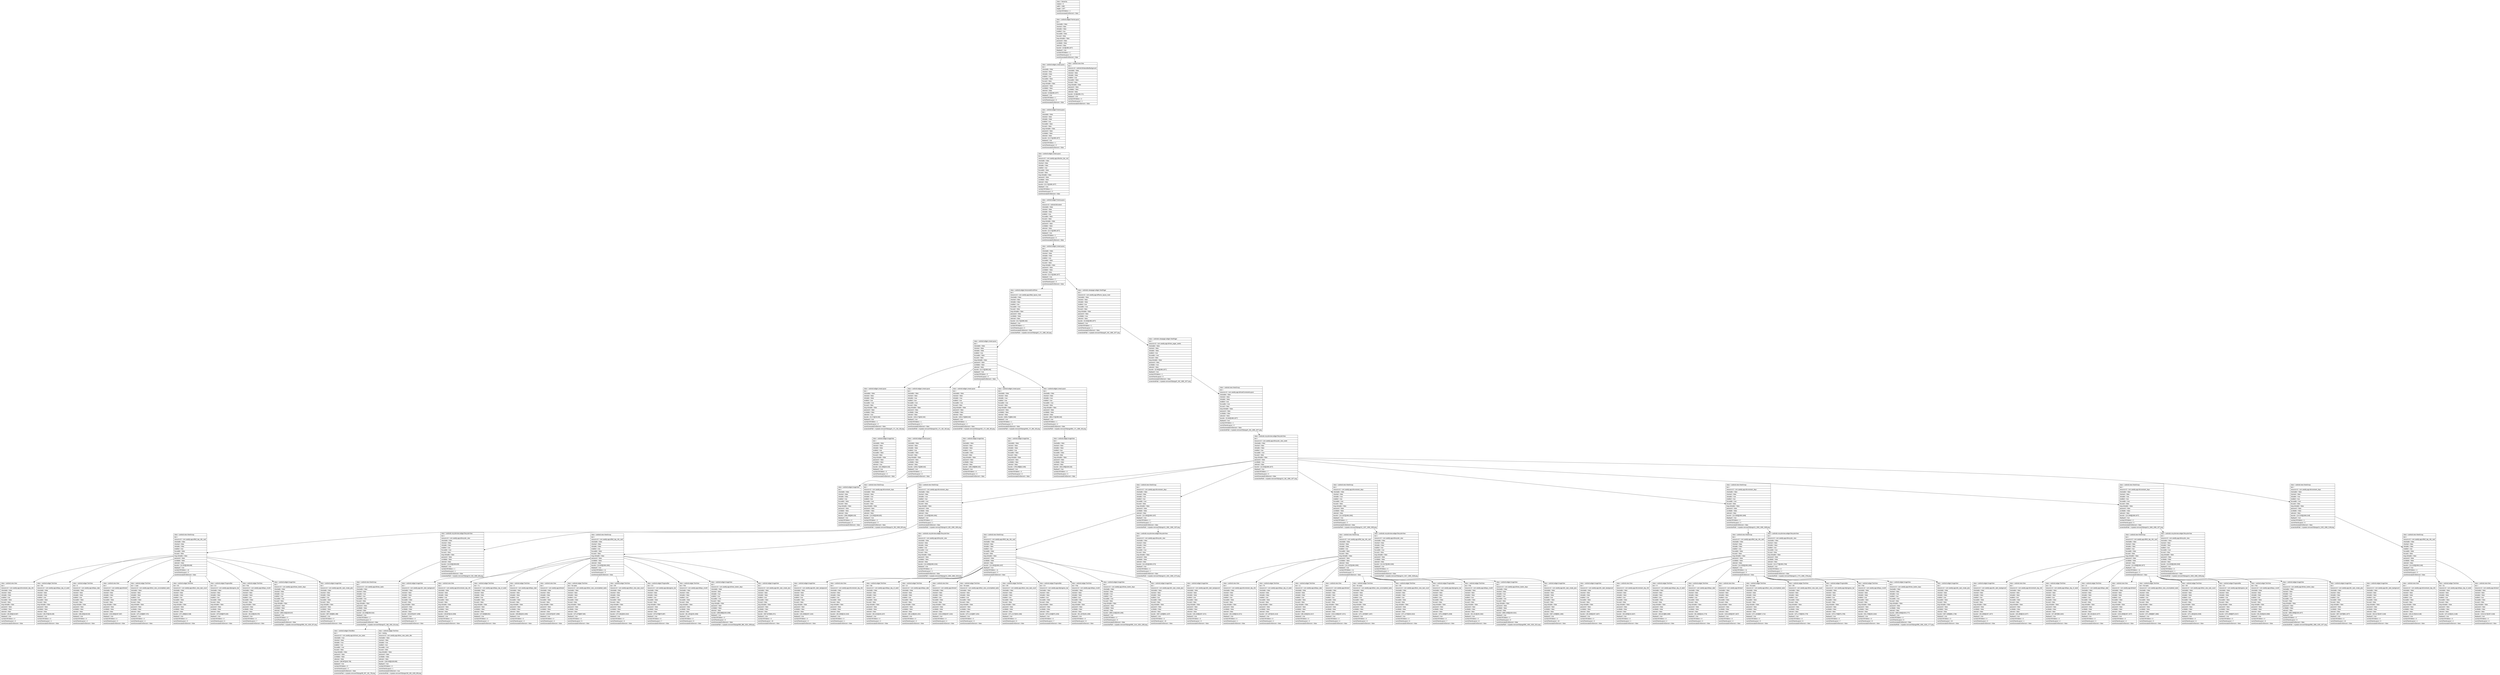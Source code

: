 digraph Layout {

	node [shape=record fontname=Arial];

	0	[label="{class = hierarchy\l|rotation = 0\l|width = 1080\l|height = 1977\l|numberOfChildren = 1\l|eventGeneratedOnElement = false \l}"]
	1	[label="{class = android.widget.FrameLayout\l|text = \l|checkable = false\l|checked = false\l|clickable = false\l|enabled = true\l|focusable = false\l|focused = false\l|long-clickable = false\l|password = false\l|scrollable = false\l|selected = false\l|bounds = [0,0][1080,1977]\l|displayed = true\l|numberOfChildren = 2\l|numInParentLayout = 0\l|eventGeneratedOnElement = false \l}"]
	2	[label="{class = android.widget.LinearLayout\l|text = \l|checkable = false\l|checked = false\l|clickable = false\l|enabled = true\l|focusable = false\l|focused = false\l|long-clickable = false\l|password = false\l|scrollable = false\l|selected = false\l|bounds = [0,0][1080,1977]\l|displayed = true\l|numberOfChildren = 1\l|numInParentLayout = 0\l|eventGeneratedOnElement = false \l}"]
	3	[label="{class = android.view.View\l|text = \l|resource-id = android:id/statusBarBackground\l|checkable = false\l|checked = false\l|clickable = false\l|enabled = true\l|focusable = false\l|focused = false\l|long-clickable = false\l|password = false\l|scrollable = false\l|selected = false\l|bounds = [0,0][1080,171]\l|displayed = true\l|numberOfChildren = 0\l|numInParentLayout = 1\l|eventGeneratedOnElement = false \l}"]
	4	[label="{class = android.widget.FrameLayout\l|text = \l|checkable = false\l|checked = false\l|clickable = false\l|enabled = true\l|focusable = false\l|focused = false\l|long-clickable = false\l|password = false\l|scrollable = false\l|selected = false\l|bounds = [0,171][1080,1977]\l|displayed = true\l|numberOfChildren = 1\l|numInParentLayout = 0\l|eventGeneratedOnElement = false \l}"]
	5	[label="{class = android.widget.LinearLayout\l|text = \l|resource-id = com.weekly.app:id/action_bar_root\l|checkable = false\l|checked = false\l|clickable = false\l|enabled = true\l|focusable = false\l|focused = false\l|long-clickable = false\l|password = false\l|scrollable = false\l|selected = false\l|bounds = [0,171][1080,1977]\l|displayed = true\l|numberOfChildren = 1\l|numInParentLayout = 0\l|eventGeneratedOnElement = false \l}"]
	6	[label="{class = android.widget.FrameLayout\l|text = \l|resource-id = android:id/content\l|checkable = false\l|checked = false\l|clickable = false\l|enabled = true\l|focusable = false\l|focused = false\l|long-clickable = false\l|password = false\l|scrollable = false\l|selected = false\l|bounds = [0,171][1080,1977]\l|displayed = true\l|numberOfChildren = 1\l|numInParentLayout = 0\l|eventGeneratedOnElement = false \l}"]
	7	[label="{class = android.widget.LinearLayout\l|text = \l|checkable = false\l|checked = false\l|clickable = false\l|enabled = true\l|focusable = false\l|focused = false\l|long-clickable = false\l|password = false\l|scrollable = false\l|selected = false\l|bounds = [0,171][1080,1977]\l|displayed = true\l|numberOfChildren = 2\l|numInParentLayout = 0\l|eventGeneratedOnElement = false \l}"]
	8	[label="{class = android.widget.HorizontalScrollView\l|text = \l|resource-id = com.weekly.app:id/tab_layout_main\l|checkable = false\l|checked = false\l|clickable = false\l|enabled = true\l|focusable = true\l|focused = false\l|long-clickable = false\l|password = false\l|scrollable = false\l|selected = false\l|bounds = [0,171][1080,342]\l|displayed = true\l|numberOfChildren = 1\l|numInParentLayout = 0\l|eventGeneratedOnElement = false \l|screenshotPath = mytasks-remove/S0/pngs/0_171_1080_342.png\l}"]
	9	[label="{class = androidx.viewpager.widget.ViewPager\l|text = \l|resource-id = com.weekly.app:id/frame_layout_main\l|checkable = false\l|checked = false\l|clickable = false\l|enabled = true\l|focusable = true\l|focused = false\l|long-clickable = false\l|password = false\l|scrollable = true\l|selected = false\l|bounds = [0,342][1080,1977]\l|displayed = true\l|numberOfChildren = 1\l|numInParentLayout = 1\l|eventGeneratedOnElement = false \l|screenshotPath = mytasks-remove/S0/pngs/0_342_1080_1977.png\l}"]
	10	[label="{class = android.widget.LinearLayout\l|text = \l|checkable = false\l|checked = false\l|clickable = false\l|enabled = true\l|focusable = false\l|focused = false\l|long-clickable = false\l|password = false\l|scrollable = false\l|selected = false\l|bounds = [0,171][1080,342]\l|displayed = true\l|numberOfChildren = 5\l|numInParentLayout = 0\l|eventGeneratedOnElement = false \l}"]
	11	[label="{class = androidx.viewpager.widget.ViewPager\l|text = \l|resource-id = com.weekly.app:id/view_pager_weeks\l|checkable = false\l|checked = false\l|clickable = false\l|enabled = true\l|focusable = true\l|focused = false\l|long-clickable = false\l|password = false\l|scrollable = true\l|selected = false\l|bounds = [0,342][1080,1977]\l|displayed = true\l|numberOfChildren = 1\l|numInParentLayout = 0\l|eventGeneratedOnElement = false \l|screenshotPath = mytasks-remove/S0/pngs/0_342_1080_1977.png\l}"]
	12	[label="{class = android.widget.LinearLayout\l|text = \l|checkable = false\l|checked = false\l|clickable = false\l|enabled = true\l|focusable = true\l|focused = false\l|long-clickable = false\l|password = false\l|scrollable = false\l|selected = true\l|bounds = [0,171][216,342]\l|displayed = true\l|numberOfChildren = 1\l|numInParentLayout = 0\l|eventGeneratedOnElement = false \l|screenshotPath = mytasks-remove/S0/pngs/0_171_216_342.png\l}"]
	13	[label="{class = android.widget.LinearLayout\l|text = \l|checkable = false\l|checked = false\l|clickable = true\l|enabled = true\l|focusable = true\l|focused = false\l|long-clickable = false\l|password = false\l|scrollable = false\l|selected = false\l|bounds = [216,171][432,342]\l|displayed = true\l|numberOfChildren = 1\l|numInParentLayout = 1\l|eventGeneratedOnElement = false \l|screenshotPath = mytasks-remove/S0/pngs/216_171_432_342.png\l}"]
	14	[label="{class = android.widget.LinearLayout\l|text = \l|checkable = false\l|checked = false\l|clickable = true\l|enabled = true\l|focusable = true\l|focused = false\l|long-clickable = false\l|password = false\l|scrollable = false\l|selected = false\l|bounds = [432,171][648,342]\l|displayed = true\l|numberOfChildren = 1\l|numInParentLayout = 2\l|eventGeneratedOnElement = false \l|screenshotPath = mytasks-remove/S0/pngs/432_171_648_342.png\l}"]
	15	[label="{class = android.widget.LinearLayout\l|text = \l|checkable = false\l|checked = false\l|clickable = true\l|enabled = true\l|focusable = true\l|focused = false\l|long-clickable = false\l|password = false\l|scrollable = false\l|selected = false\l|bounds = [648,171][864,342]\l|displayed = true\l|numberOfChildren = 1\l|numInParentLayout = 3\l|eventGeneratedOnElement = false \l|screenshotPath = mytasks-remove/S0/pngs/648_171_864_342.png\l}"]
	16	[label="{class = android.widget.LinearLayout\l|text = \l|checkable = false\l|checked = false\l|clickable = true\l|enabled = true\l|focusable = true\l|focused = false\l|long-clickable = false\l|password = false\l|scrollable = false\l|selected = false\l|bounds = [864,171][1080,342]\l|displayed = true\l|numberOfChildren = 1\l|numInParentLayout = 4\l|eventGeneratedOnElement = false \l|screenshotPath = mytasks-remove/S0/pngs/864_171_1080_342.png\l}"]
	17	[label="{class = android.view.ViewGroup\l|text = \l|resource-id = com.weekly.app:id/insetConstraintLayout\l|checkable = false\l|checked = false\l|clickable = false\l|enabled = true\l|focusable = true\l|focused = false\l|long-clickable = false\l|password = false\l|scrollable = false\l|selected = false\l|bounds = [0,342][1080,1977]\l|displayed = true\l|numberOfChildren = 1\l|numInParentLayout = 0\l|eventGeneratedOnElement = false \l|screenshotPath = mytasks-remove/S0/pngs/0_342_1080_1977.png\l}"]
	18	[label="{class = android.widget.ImageView\l|text = \l|checkable = false\l|checked = false\l|clickable = false\l|enabled = true\l|focusable = false\l|focused = false\l|long-clickable = false\l|password = false\l|scrollable = false\l|selected = true\l|bounds = [52,190][164,323]\l|displayed = true\l|numberOfChildren = 0\l|numInParentLayout = 0\l|eventGeneratedOnElement = false \l}"]
	19	[label="{class = android.widget.FrameLayout\l|text = \l|checkable = false\l|checked = false\l|clickable = false\l|enabled = true\l|focusable = false\l|focused = false\l|long-clickable = false\l|password = false\l|scrollable = false\l|selected = false\l|bounds = [249,171][399,342]\l|displayed = true\l|numberOfChildren = 1\l|numInParentLayout = 0\l|eventGeneratedOnElement = false \l}"]
	20	[label="{class = android.widget.ImageView\l|text = \l|checkable = false\l|checked = false\l|clickable = false\l|enabled = true\l|focusable = false\l|focused = false\l|long-clickable = false\l|password = false\l|scrollable = false\l|selected = false\l|bounds = [484,190][596,323]\l|displayed = true\l|numberOfChildren = 0\l|numInParentLayout = 0\l|eventGeneratedOnElement = false \l}"]
	21	[label="{class = android.widget.ImageView\l|text = \l|checkable = false\l|checked = false\l|clickable = false\l|enabled = true\l|focusable = false\l|focused = false\l|long-clickable = false\l|password = false\l|scrollable = false\l|selected = false\l|bounds = [700,208][812,305]\l|displayed = true\l|numberOfChildren = 0\l|numInParentLayout = 0\l|eventGeneratedOnElement = false \l}"]
	22	[label="{class = android.widget.ImageView\l|text = \l|checkable = false\l|checked = false\l|clickable = false\l|enabled = true\l|focusable = false\l|focused = false\l|long-clickable = false\l|password = false\l|scrollable = false\l|selected = false\l|bounds = [916,190][1028,323]\l|displayed = true\l|numberOfChildren = 0\l|numInParentLayout = 0\l|eventGeneratedOnElement = false \l}"]
	23	[label="{class = androidx.recyclerview.widget.RecyclerView\l|text = \l|resource-id = com.weekly.app:id/recycler_view_week\l|checkable = false\l|checked = false\l|clickable = false\l|enabled = true\l|focusable = true\l|focused = false\l|long-clickable = false\l|password = false\l|scrollable = true\l|selected = false\l|bounds = [14,342][1069,1977]\l|displayed = true\l|numberOfChildren = 7\l|numInParentLayout = 0\l|eventGeneratedOnElement = false \l|screenshotPath = mytasks-remove/S0/pngs/14_342_1069_1977.png\l}"]
	24	[label="{class = android.widget.ImageView\l|text = \l|checkable = false\l|checked = false\l|clickable = false\l|enabled = true\l|focusable = false\l|focused = false\l|long-clickable = false\l|password = false\l|scrollable = false\l|selected = false\l|bounds = [268,190][380,323]\l|displayed = true\l|numberOfChildren = 0\l|numInParentLayout = 0\l|eventGeneratedOnElement = false \l}"]
	25	[label="{class = android.view.ViewGroup\l|text = \l|resource-id = com.weekly.app:id/constraint_days\l|checkable = false\l|checked = false\l|clickable = true\l|enabled = true\l|focusable = true\l|focused = false\l|long-clickable = false\l|password = false\l|scrollable = false\l|selected = false\l|bounds = [14,353][1069,825]\l|displayed = true\l|numberOfChildren = 2\l|numInParentLayout = 0\l|eventGeneratedOnElement = false \l|screenshotPath = mytasks-remove/S0/pngs/14_353_1069_825.png\l}"]
	26	[label="{class = android.view.ViewGroup\l|text = \l|resource-id = com.weekly.app:id/constraint_days\l|checkable = false\l|checked = false\l|clickable = true\l|enabled = true\l|focusable = true\l|focused = false\l|long-clickable = false\l|password = false\l|scrollable = false\l|selected = false\l|bounds = [14,825][1069,1081]\l|displayed = true\l|numberOfChildren = 2\l|numInParentLayout = 1\l|eventGeneratedOnElement = false \l|screenshotPath = mytasks-remove/S0/pngs/14_825_1069_1081.png\l}"]
	27	[label="{class = android.view.ViewGroup\l|text = \l|resource-id = com.weekly.app:id/constraint_days\l|checkable = false\l|checked = false\l|clickable = true\l|enabled = true\l|focusable = true\l|focused = false\l|long-clickable = false\l|password = false\l|scrollable = false\l|selected = false\l|bounds = [14,1081][1069,1337]\l|displayed = true\l|numberOfChildren = 2\l|numInParentLayout = 2\l|eventGeneratedOnElement = false \l|screenshotPath = mytasks-remove/S0/pngs/14_1081_1069_1337.png\l}"]
	28	[label="{class = android.view.ViewGroup\l|text = \l|resource-id = com.weekly.app:id/constraint_days\l|checkable = false\l|checked = false\l|clickable = true\l|enabled = true\l|focusable = true\l|focused = false\l|long-clickable = false\l|password = false\l|scrollable = false\l|selected = false\l|bounds = [14,1337][1069,1593]\l|displayed = true\l|numberOfChildren = 2\l|numInParentLayout = 3\l|eventGeneratedOnElement = false \l|screenshotPath = mytasks-remove/S0/pngs/14_1337_1069_1593.png\l}"]
	29	[label="{class = android.view.ViewGroup\l|text = \l|resource-id = com.weekly.app:id/constraint_days\l|checkable = false\l|checked = false\l|clickable = true\l|enabled = true\l|focusable = true\l|focused = false\l|long-clickable = false\l|password = false\l|scrollable = false\l|selected = false\l|bounds = [14,1593][1069,1849]\l|displayed = true\l|numberOfChildren = 2\l|numInParentLayout = 4\l|eventGeneratedOnElement = false \l|screenshotPath = mytasks-remove/S0/pngs/14_1593_1069_1849.png\l}"]
	30	[label="{class = android.view.ViewGroup\l|text = \l|resource-id = com.weekly.app:id/constraint_days\l|checkable = false\l|checked = false\l|clickable = true\l|enabled = true\l|focusable = true\l|focused = false\l|long-clickable = false\l|password = false\l|scrollable = false\l|selected = false\l|bounds = [14,1849][1069,1977]\l|displayed = true\l|numberOfChildren = 2\l|numInParentLayout = 5\l|eventGeneratedOnElement = false \l|screenshotPath = mytasks-remove/S0/pngs/14_1849_1069_1977.png\l}"]
	31	[label="{class = android.view.ViewGroup\l|text = \l|resource-id = com.weekly.app:id/constraint_days\l|checkable = false\l|checked = false\l|clickable = true\l|enabled = true\l|focusable = true\l|focused = false\l|long-clickable = false\l|password = false\l|scrollable = false\l|selected = false\l|bounds = [14,2105][1069,2148]\l|displayed = true\l|numberOfChildren = 1\l|numInParentLayout = 6\l|eventGeneratedOnElement = false \l|screenshotPath = mytasks-remove/S0/pngs/14_2105_1069_2148.png\l}"]
	32	[label="{class = android.view.ViewGroup\l|text = \l|resource-id = com.weekly.app:id/full_day_info_card\l|checkable = false\l|checked = false\l|clickable = false\l|enabled = true\l|focusable = false\l|focused = false\l|long-clickable = false\l|password = false\l|scrollable = false\l|selected = false\l|bounds = [14,353][1069,609]\l|displayed = true\l|numberOfChildren = 10\l|numInParentLayout = 0\l|eventGeneratedOnElement = false \l}"]
	33	[label="{class = androidx.recyclerview.widget.RecyclerView\l|text = \l|resource-id = com.weekly.app:id/recycler_view\l|checkable = false\l|checked = false\l|clickable = false\l|enabled = true\l|focusable = true\l|focused = false\l|long-clickable = false\l|password = false\l|scrollable = false\l|selected = false\l|bounds = [14,533][1069,825]\l|displayed = true\l|numberOfChildren = 1\l|numInParentLayout = 1\l|eventGeneratedOnElement = false \l|screenshotPath = mytasks-remove/S0/pngs/14_533_1069_825.png\l}"]
	34	[label="{class = android.view.ViewGroup\l|text = \l|resource-id = com.weekly.app:id/full_day_info_card\l|checkable = false\l|checked = false\l|clickable = false\l|enabled = true\l|focusable = false\l|focused = false\l|long-clickable = false\l|password = false\l|scrollable = false\l|selected = false\l|bounds = [14,825][1069,1081]\l|displayed = true\l|numberOfChildren = 11\l|numInParentLayout = 0\l|eventGeneratedOnElement = false \l}"]
	35	[label="{class = androidx.recyclerview.widget.RecyclerView\l|text = \l|resource-id = com.weekly.app:id/recycler_view\l|checkable = false\l|checked = false\l|clickable = false\l|enabled = true\l|focusable = true\l|focused = false\l|long-clickable = false\l|password = false\l|scrollable = false\l|selected = false\l|bounds = [14,1005][1069,1016]\l|displayed = true\l|numberOfChildren = 0\l|numInParentLayout = 1\l|eventGeneratedOnElement = false \l|screenshotPath = mytasks-remove/S0/pngs/14_1005_1069_1016.png\l}"]
	36	[label="{class = android.view.ViewGroup\l|text = \l|resource-id = com.weekly.app:id/full_day_info_card\l|checkable = false\l|checked = false\l|clickable = false\l|enabled = true\l|focusable = false\l|focused = false\l|long-clickable = false\l|password = false\l|scrollable = false\l|selected = false\l|bounds = [14,1081][1069,1337]\l|displayed = true\l|numberOfChildren = 11\l|numInParentLayout = 0\l|eventGeneratedOnElement = false \l}"]
	37	[label="{class = androidx.recyclerview.widget.RecyclerView\l|text = \l|resource-id = com.weekly.app:id/recycler_view\l|checkable = false\l|checked = false\l|clickable = false\l|enabled = true\l|focusable = true\l|focused = false\l|long-clickable = false\l|password = false\l|scrollable = false\l|selected = false\l|bounds = [14,1261][1069,1272]\l|displayed = true\l|numberOfChildren = 0\l|numInParentLayout = 1\l|eventGeneratedOnElement = false \l|screenshotPath = mytasks-remove/S0/pngs/14_1261_1069_1272.png\l}"]
	38	[label="{class = android.view.ViewGroup\l|text = \l|resource-id = com.weekly.app:id/full_day_info_card\l|checkable = false\l|checked = false\l|clickable = false\l|enabled = true\l|focusable = false\l|focused = false\l|long-clickable = false\l|password = false\l|scrollable = false\l|selected = false\l|bounds = [14,1337][1069,1593]\l|displayed = true\l|numberOfChildren = 11\l|numInParentLayout = 0\l|eventGeneratedOnElement = false \l}"]
	39	[label="{class = androidx.recyclerview.widget.RecyclerView\l|text = \l|resource-id = com.weekly.app:id/recycler_view\l|checkable = false\l|checked = false\l|clickable = false\l|enabled = true\l|focusable = true\l|focused = false\l|long-clickable = false\l|password = false\l|scrollable = false\l|selected = false\l|bounds = [14,1517][1069,1528]\l|displayed = true\l|numberOfChildren = 0\l|numInParentLayout = 1\l|eventGeneratedOnElement = false \l|screenshotPath = mytasks-remove/S0/pngs/14_1517_1069_1528.png\l}"]
	40	[label="{class = android.view.ViewGroup\l|text = \l|resource-id = com.weekly.app:id/full_day_info_card\l|checkable = false\l|checked = false\l|clickable = false\l|enabled = true\l|focusable = false\l|focused = false\l|long-clickable = false\l|password = false\l|scrollable = false\l|selected = false\l|bounds = [14,1593][1069,1849]\l|displayed = true\l|numberOfChildren = 11\l|numInParentLayout = 0\l|eventGeneratedOnElement = false \l}"]
	41	[label="{class = androidx.recyclerview.widget.RecyclerView\l|text = \l|resource-id = com.weekly.app:id/recycler_view\l|checkable = false\l|checked = false\l|clickable = false\l|enabled = true\l|focusable = true\l|focused = false\l|long-clickable = false\l|password = false\l|scrollable = false\l|selected = false\l|bounds = [14,1773][1069,1784]\l|displayed = true\l|numberOfChildren = 0\l|numInParentLayout = 1\l|eventGeneratedOnElement = false \l|screenshotPath = mytasks-remove/S0/pngs/14_1773_1069_1784.png\l}"]
	42	[label="{class = android.view.ViewGroup\l|text = \l|resource-id = com.weekly.app:id/full_day_info_card\l|checkable = false\l|checked = false\l|clickable = false\l|enabled = true\l|focusable = false\l|focused = false\l|long-clickable = false\l|password = false\l|scrollable = false\l|selected = false\l|bounds = [14,1849][1069,1977]\l|displayed = true\l|numberOfChildren = 11\l|numInParentLayout = 0\l|eventGeneratedOnElement = false \l}"]
	43	[label="{class = androidx.recyclerview.widget.RecyclerView\l|text = \l|resource-id = com.weekly.app:id/recycler_view\l|checkable = false\l|checked = false\l|clickable = false\l|enabled = true\l|focusable = true\l|focused = false\l|long-clickable = false\l|password = false\l|scrollable = false\l|selected = false\l|bounds = [14,2029][1069,2040]\l|displayed = true\l|numberOfChildren = 0\l|numInParentLayout = 1\l|eventGeneratedOnElement = false \l|screenshotPath = mytasks-remove/S0/pngs/14_2029_1069_2040.png\l}"]
	44	[label="{class = android.view.ViewGroup\l|text = \l|resource-id = com.weekly.app:id/full_day_info_card\l|checkable = false\l|checked = false\l|clickable = false\l|enabled = true\l|focusable = false\l|focused = false\l|long-clickable = false\l|password = false\l|scrollable = false\l|selected = false\l|bounds = [14,2105][1069,2148]\l|displayed = true\l|numberOfChildren = 4\l|numInParentLayout = 0\l|eventGeneratedOnElement = false \l}"]
	45	[label="{class = android.view.View\l|text = \l|resource-id = com.weekly.app:id/constraint_day_info\l|checkable = false\l|checked = false\l|clickable = false\l|enabled = true\l|focusable = false\l|focused = false\l|long-clickable = false\l|password = false\l|scrollable = false\l|selected = false\l|bounds = [26,365][219,587]\l|displayed = true\l|numberOfChildren = 0\l|numInParentLayout = 0\l|eventGeneratedOnElement = false \l}"]
	46	[label="{class = android.widget.TextView\l|text = Mo\l|resource-id = com.weekly.app:id/days_day_of_week\l|checkable = false\l|checked = false\l|clickable = false\l|enabled = true\l|focusable = false\l|focused = false\l|long-clickable = false\l|password = false\l|scrollable = false\l|selected = false\l|bounds = [46,373][109,429]\l|displayed = true\l|numberOfChildren = 0\l|numInParentLayout = 1\l|eventGeneratedOnElement = false \l}"]
	47	[label="{class = android.widget.TextView\l|text = 8\l|resource-id = com.weekly.app:id/days_date\l|checkable = false\l|checked = false\l|clickable = false\l|enabled = true\l|focusable = false\l|focused = false\l|long-clickable = false\l|password = false\l|scrollable = false\l|selected = false\l|bounds = [98,420][148,533]\l|displayed = true\l|numberOfChildren = 0\l|numInParentLayout = 2\l|eventGeneratedOnElement = false \l}"]
	48	[label="{class = android.view.View\l|text = \l|resource-id = com.weekly.app:id/view4\l|checkable = false\l|checked = false\l|clickable = false\l|enabled = true\l|focusable = false\l|focused = false\l|long-clickable = false\l|password = false\l|scrollable = false\l|selected = false\l|bounds = [219,365][1057,587]\l|displayed = true\l|numberOfChildren = 0\l|numInParentLayout = 3\l|eventGeneratedOnElement = false \l}"]
	49	[label="{class = android.widget.TextView\l|text = 1 task\l|resource-id = com.weekly.app:id/text_view_uncompleted_tasks\l|checkable = false\l|checked = false\l|clickable = false\l|enabled = true\l|focusable = false\l|focused = false\l|long-clickable = false\l|password = false\l|scrollable = false\l|selected = false\l|bounds = [271,403][897,473]\l|displayed = true\l|numberOfChildren = 0\l|numInParentLayout = 4\l|eventGeneratedOnElement = false \l}"]
	50	[label="{class = android.widget.TextView\l|text = 0/1\l|resource-id = com.weekly.app:id/text_view_task_count\l|checkable = false\l|checked = false\l|clickable = false\l|enabled = true\l|focusable = false\l|focused = false\l|long-clickable = false\l|password = false\l|scrollable = false\l|selected = false\l|bounds = [271,489][322,538]\l|displayed = true\l|numberOfChildren = 0\l|numInParentLayout = 5\l|eventGeneratedOnElement = false \l}"]
	51	[label="{class = android.widget.ProgressBar\l|text = 0.0\l|resource-id = com.weekly.app:id/progress_bar\l|checkable = false\l|checked = false\l|clickable = false\l|enabled = true\l|focusable = false\l|focused = false\l|long-clickable = false\l|password = false\l|scrollable = false\l|selected = false\l|bounds = [373,506][875,525]\l|displayed = true\l|numberOfChildren = 0\l|numInParentLayout = 6\l|eventGeneratedOnElement = false \l}"]
	52	[label="{class = android.widget.TextView\l|text = Feb\l|resource-id = com.weekly.app:id/days_month\l|checkable = false\l|checked = false\l|clickable = false\l|enabled = true\l|focusable = false\l|focused = false\l|long-clickable = false\l|password = false\l|scrollable = false\l|selected = false\l|bounds = [91,529][155,578]\l|displayed = true\l|numberOfChildren = 0\l|numInParentLayout = 7\l|eventGeneratedOnElement = false \l}"]
	53	[label="{class = android.widget.ImageView\l|text = \l|resource-id = com.weekly.app:id/view_button_days\l|checkable = false\l|checked = false\l|clickable = true\l|enabled = true\l|focusable = true\l|focused = false\l|long-clickable = false\l|password = false\l|scrollable = false\l|selected = false\l|bounds = [908,416][1029,537]\l|displayed = true\l|numberOfChildren = 0\l|numInParentLayout = 8\l|eventGeneratedOnElement = false \l|screenshotPath = mytasks-remove/S0/pngs/908_416_1029_537.png\l}"]
	54	[label="{class = android.widget.ImageView\l|text = \l|resource-id = com.weekly.app:id/ic_task_create_plus\l|checkable = false\l|checked = false\l|clickable = false\l|enabled = true\l|focusable = false\l|focused = false\l|long-clickable = false\l|password = false\l|scrollable = false\l|selected = false\l|bounds = [947,455][991,499]\l|displayed = true\l|numberOfChildren = 0\l|numInParentLayout = 9\l|eventGeneratedOnElement = false \l}"]
	55	[label="{class = android.view.ViewGroup\l|text = \l|resource-id = com.weekly.app:id/view_tasks\l|checkable = false\l|checked = false\l|clickable = true\l|enabled = true\l|focusable = true\l|focused = false\l|long-clickable = false\l|password = false\l|scrollable = false\l|selected = false\l|bounds = [21,548][1062,814]\l|displayed = true\l|numberOfChildren = 2\l|numInParentLayout = 0\l|eventGeneratedOnElement = false \l|screenshotPath = mytasks-remove/S0/pngs/21_548_1062_814.png\l}"]
	56	[label="{class = android.widget.ImageView\l|text = \l|resource-id = com.weekly.app:id/iv_dark_background\l|checkable = false\l|checked = false\l|clickable = false\l|enabled = true\l|focusable = false\l|focused = false\l|long-clickable = false\l|password = false\l|scrollable = false\l|selected = false\l|bounds = [26,837][1057,1059]\l|displayed = true\l|numberOfChildren = 0\l|numInParentLayout = 0\l|eventGeneratedOnElement = false \l}"]
	57	[label="{class = android.view.View\l|text = \l|resource-id = com.weekly.app:id/constraint_day_info\l|checkable = false\l|checked = false\l|clickable = false\l|enabled = true\l|focusable = false\l|focused = false\l|long-clickable = false\l|password = false\l|scrollable = false\l|selected = false\l|bounds = [26,837][219,1059]\l|displayed = true\l|numberOfChildren = 0\l|numInParentLayout = 1\l|eventGeneratedOnElement = false \l}"]
	58	[label="{class = android.widget.TextView\l|text = Tu\l|resource-id = com.weekly.app:id/days_day_of_week\l|checkable = false\l|checked = false\l|clickable = false\l|enabled = true\l|focusable = false\l|focused = false\l|long-clickable = false\l|password = false\l|scrollable = false\l|selected = false\l|bounds = [47,845][98,901]\l|displayed = true\l|numberOfChildren = 0\l|numInParentLayout = 2\l|eventGeneratedOnElement = false \l}"]
	59	[label="{class = android.widget.TextView\l|text = 9\l|resource-id = com.weekly.app:id/days_date\l|checkable = false\l|checked = false\l|clickable = false\l|enabled = true\l|focusable = false\l|focused = false\l|long-clickable = false\l|password = false\l|scrollable = false\l|selected = false\l|bounds = [95,892][150,1005]\l|displayed = true\l|numberOfChildren = 0\l|numInParentLayout = 3\l|eventGeneratedOnElement = false \l}"]
	60	[label="{class = android.view.View\l|text = \l|resource-id = com.weekly.app:id/view4\l|checkable = false\l|checked = false\l|clickable = false\l|enabled = true\l|focusable = false\l|focused = false\l|long-clickable = false\l|password = false\l|scrollable = false\l|selected = false\l|bounds = [219,837][1057,1059]\l|displayed = true\l|numberOfChildren = 0\l|numInParentLayout = 4\l|eventGeneratedOnElement = false \l}"]
	61	[label="{class = android.widget.TextView\l|text = No tasks\l|resource-id = com.weekly.app:id/text_view_uncompleted_tasks\l|checkable = false\l|checked = false\l|clickable = false\l|enabled = true\l|focusable = false\l|focused = false\l|long-clickable = false\l|password = false\l|scrollable = false\l|selected = false\l|bounds = [271,875][897,945]\l|displayed = true\l|numberOfChildren = 0\l|numInParentLayout = 5\l|eventGeneratedOnElement = false \l}"]
	62	[label="{class = android.widget.TextView\l|text = 0/0\l|resource-id = com.weekly.app:id/text_view_task_count\l|checkable = false\l|checked = false\l|clickable = false\l|enabled = true\l|focusable = false\l|focused = false\l|long-clickable = false\l|password = false\l|scrollable = false\l|selected = false\l|bounds = [271,961][330,1010]\l|displayed = true\l|numberOfChildren = 0\l|numInParentLayout = 6\l|eventGeneratedOnElement = false \l}"]
	63	[label="{class = android.widget.ProgressBar\l|text = 0.0\l|resource-id = com.weekly.app:id/progress_bar\l|checkable = false\l|checked = false\l|clickable = false\l|enabled = true\l|focusable = false\l|focused = false\l|long-clickable = false\l|password = false\l|scrollable = false\l|selected = false\l|bounds = [373,978][875,997]\l|displayed = true\l|numberOfChildren = 0\l|numInParentLayout = 7\l|eventGeneratedOnElement = false \l}"]
	64	[label="{class = android.widget.TextView\l|text = Feb\l|resource-id = com.weekly.app:id/days_month\l|checkable = false\l|checked = false\l|clickable = false\l|enabled = true\l|focusable = false\l|focused = false\l|long-clickable = false\l|password = false\l|scrollable = false\l|selected = false\l|bounds = [91,1001][155,1050]\l|displayed = true\l|numberOfChildren = 0\l|numInParentLayout = 8\l|eventGeneratedOnElement = false \l}"]
	65	[label="{class = android.widget.ImageView\l|text = \l|resource-id = com.weekly.app:id/view_button_days\l|checkable = false\l|checked = false\l|clickable = true\l|enabled = true\l|focusable = true\l|focused = false\l|long-clickable = false\l|password = false\l|scrollable = false\l|selected = false\l|bounds = [908,888][1029,1009]\l|displayed = true\l|numberOfChildren = 0\l|numInParentLayout = 9\l|eventGeneratedOnElement = false \l|screenshotPath = mytasks-remove/S0/pngs/908_888_1029_1009.png\l}"]
	66	[label="{class = android.widget.ImageView\l|text = \l|resource-id = com.weekly.app:id/ic_task_create_plus\l|checkable = false\l|checked = false\l|clickable = false\l|enabled = true\l|focusable = false\l|focused = false\l|long-clickable = false\l|password = false\l|scrollable = false\l|selected = false\l|bounds = [947,927][991,971]\l|displayed = true\l|numberOfChildren = 0\l|numInParentLayout = 10\l|eventGeneratedOnElement = false \l}"]
	67	[label="{class = android.widget.ImageView\l|text = \l|resource-id = com.weekly.app:id/iv_dark_background\l|checkable = false\l|checked = false\l|clickable = false\l|enabled = true\l|focusable = false\l|focused = false\l|long-clickable = false\l|password = false\l|scrollable = false\l|selected = false\l|bounds = [26,1093][1057,1315]\l|displayed = true\l|numberOfChildren = 0\l|numInParentLayout = 0\l|eventGeneratedOnElement = false \l}"]
	68	[label="{class = android.view.View\l|text = \l|resource-id = com.weekly.app:id/constraint_day_info\l|checkable = false\l|checked = false\l|clickable = false\l|enabled = true\l|focusable = false\l|focused = false\l|long-clickable = false\l|password = false\l|scrollable = false\l|selected = false\l|bounds = [26,1093][219,1315]\l|displayed = true\l|numberOfChildren = 0\l|numInParentLayout = 1\l|eventGeneratedOnElement = false \l}"]
	69	[label="{class = android.widget.TextView\l|text = We\l|resource-id = com.weekly.app:id/days_day_of_week\l|checkable = false\l|checked = false\l|clickable = false\l|enabled = true\l|focusable = false\l|focused = false\l|long-clickable = false\l|password = false\l|scrollable = false\l|selected = false\l|bounds = [46,1101][109,1157]\l|displayed = true\l|numberOfChildren = 0\l|numInParentLayout = 2\l|eventGeneratedOnElement = false \l}"]
	70	[label="{class = android.widget.TextView\l|text = 10\l|resource-id = com.weekly.app:id/days_date\l|checkable = false\l|checked = false\l|clickable = false\l|enabled = true\l|focusable = false\l|focused = false\l|long-clickable = false\l|password = false\l|scrollable = false\l|selected = false\l|bounds = [80,1148][165,1261]\l|displayed = true\l|numberOfChildren = 0\l|numInParentLayout = 3\l|eventGeneratedOnElement = false \l}"]
	71	[label="{class = android.view.View\l|text = \l|resource-id = com.weekly.app:id/view4\l|checkable = false\l|checked = false\l|clickable = false\l|enabled = true\l|focusable = false\l|focused = false\l|long-clickable = false\l|password = false\l|scrollable = false\l|selected = false\l|bounds = [219,1093][1057,1315]\l|displayed = true\l|numberOfChildren = 0\l|numInParentLayout = 4\l|eventGeneratedOnElement = false \l}"]
	72	[label="{class = android.widget.TextView\l|text = No tasks\l|resource-id = com.weekly.app:id/text_view_uncompleted_tasks\l|checkable = false\l|checked = false\l|clickable = false\l|enabled = true\l|focusable = false\l|focused = false\l|long-clickable = false\l|password = false\l|scrollable = false\l|selected = false\l|bounds = [271,1131][897,1201]\l|displayed = true\l|numberOfChildren = 0\l|numInParentLayout = 5\l|eventGeneratedOnElement = false \l}"]
	73	[label="{class = android.widget.TextView\l|text = 0/0\l|resource-id = com.weekly.app:id/text_view_task_count\l|checkable = false\l|checked = false\l|clickable = false\l|enabled = true\l|focusable = false\l|focused = false\l|long-clickable = false\l|password = false\l|scrollable = false\l|selected = false\l|bounds = [271,1217][330,1266]\l|displayed = true\l|numberOfChildren = 0\l|numInParentLayout = 6\l|eventGeneratedOnElement = false \l}"]
	74	[label="{class = android.widget.ProgressBar\l|text = 0.0\l|resource-id = com.weekly.app:id/progress_bar\l|checkable = false\l|checked = false\l|clickable = false\l|enabled = true\l|focusable = false\l|focused = false\l|long-clickable = false\l|password = false\l|scrollable = false\l|selected = false\l|bounds = [373,1234][875,1253]\l|displayed = true\l|numberOfChildren = 0\l|numInParentLayout = 7\l|eventGeneratedOnElement = false \l}"]
	75	[label="{class = android.widget.TextView\l|text = Feb\l|resource-id = com.weekly.app:id/days_month\l|checkable = false\l|checked = false\l|clickable = false\l|enabled = true\l|focusable = false\l|focused = false\l|long-clickable = false\l|password = false\l|scrollable = false\l|selected = false\l|bounds = [91,1257][155,1306]\l|displayed = true\l|numberOfChildren = 0\l|numInParentLayout = 8\l|eventGeneratedOnElement = false \l}"]
	76	[label="{class = android.widget.ImageView\l|text = \l|resource-id = com.weekly.app:id/view_button_days\l|checkable = false\l|checked = false\l|clickable = true\l|enabled = true\l|focusable = true\l|focused = false\l|long-clickable = false\l|password = false\l|scrollable = false\l|selected = false\l|bounds = [908,1144][1029,1265]\l|displayed = true\l|numberOfChildren = 0\l|numInParentLayout = 9\l|eventGeneratedOnElement = false \l|screenshotPath = mytasks-remove/S0/pngs/908_1144_1029_1265.png\l}"]
	77	[label="{class = android.widget.ImageView\l|text = \l|resource-id = com.weekly.app:id/ic_task_create_plus\l|checkable = false\l|checked = false\l|clickable = false\l|enabled = true\l|focusable = false\l|focused = false\l|long-clickable = false\l|password = false\l|scrollable = false\l|selected = false\l|bounds = [947,1183][991,1227]\l|displayed = true\l|numberOfChildren = 0\l|numInParentLayout = 10\l|eventGeneratedOnElement = false \l}"]
	78	[label="{class = android.widget.ImageView\l|text = \l|resource-id = com.weekly.app:id/iv_dark_background\l|checkable = false\l|checked = false\l|clickable = false\l|enabled = true\l|focusable = false\l|focused = false\l|long-clickable = false\l|password = false\l|scrollable = false\l|selected = false\l|bounds = [26,1349][1057,1571]\l|displayed = true\l|numberOfChildren = 0\l|numInParentLayout = 0\l|eventGeneratedOnElement = false \l}"]
	79	[label="{class = android.view.View\l|text = \l|resource-id = com.weekly.app:id/constraint_day_info\l|checkable = false\l|checked = false\l|clickable = false\l|enabled = true\l|focusable = false\l|focused = false\l|long-clickable = false\l|password = false\l|scrollable = false\l|selected = false\l|bounds = [26,1349][219,1571]\l|displayed = true\l|numberOfChildren = 0\l|numInParentLayout = 1\l|eventGeneratedOnElement = false \l}"]
	80	[label="{class = android.widget.TextView\l|text = Th\l|resource-id = com.weekly.app:id/days_day_of_week\l|checkable = false\l|checked = false\l|clickable = false\l|enabled = true\l|focusable = false\l|focused = false\l|long-clickable = false\l|password = false\l|scrollable = false\l|selected = false\l|bounds = [47,1357][100,1413]\l|displayed = true\l|numberOfChildren = 0\l|numInParentLayout = 2\l|eventGeneratedOnElement = false \l}"]
	81	[label="{class = android.widget.TextView\l|text = 11\l|resource-id = com.weekly.app:id/days_date\l|checkable = false\l|checked = false\l|clickable = false\l|enabled = true\l|focusable = false\l|focused = false\l|long-clickable = false\l|password = false\l|scrollable = false\l|selected = false\l|bounds = [89,1404][156,1517]\l|displayed = true\l|numberOfChildren = 0\l|numInParentLayout = 3\l|eventGeneratedOnElement = false \l}"]
	82	[label="{class = android.view.View\l|text = \l|resource-id = com.weekly.app:id/view4\l|checkable = false\l|checked = false\l|clickable = false\l|enabled = true\l|focusable = false\l|focused = false\l|long-clickable = false\l|password = false\l|scrollable = false\l|selected = false\l|bounds = [219,1349][1057,1571]\l|displayed = true\l|numberOfChildren = 0\l|numInParentLayout = 4\l|eventGeneratedOnElement = false \l}"]
	83	[label="{class = android.widget.TextView\l|text = No tasks\l|resource-id = com.weekly.app:id/text_view_uncompleted_tasks\l|checkable = false\l|checked = false\l|clickable = false\l|enabled = true\l|focusable = false\l|focused = false\l|long-clickable = false\l|password = false\l|scrollable = false\l|selected = false\l|bounds = [271,1387][897,1457]\l|displayed = true\l|numberOfChildren = 0\l|numInParentLayout = 5\l|eventGeneratedOnElement = false \l}"]
	84	[label="{class = android.widget.TextView\l|text = 0/0\l|resource-id = com.weekly.app:id/text_view_task_count\l|checkable = false\l|checked = false\l|clickable = false\l|enabled = true\l|focusable = false\l|focused = false\l|long-clickable = false\l|password = false\l|scrollable = false\l|selected = false\l|bounds = [271,1473][330,1522]\l|displayed = true\l|numberOfChildren = 0\l|numInParentLayout = 6\l|eventGeneratedOnElement = false \l}"]
	85	[label="{class = android.widget.ProgressBar\l|text = 0.0\l|resource-id = com.weekly.app:id/progress_bar\l|checkable = false\l|checked = false\l|clickable = false\l|enabled = true\l|focusable = false\l|focused = false\l|long-clickable = false\l|password = false\l|scrollable = false\l|selected = false\l|bounds = [373,1490][875,1509]\l|displayed = true\l|numberOfChildren = 0\l|numInParentLayout = 7\l|eventGeneratedOnElement = false \l}"]
	86	[label="{class = android.widget.TextView\l|text = Feb\l|resource-id = com.weekly.app:id/days_month\l|checkable = false\l|checked = false\l|clickable = false\l|enabled = true\l|focusable = false\l|focused = false\l|long-clickable = false\l|password = false\l|scrollable = false\l|selected = false\l|bounds = [91,1513][155,1562]\l|displayed = true\l|numberOfChildren = 0\l|numInParentLayout = 8\l|eventGeneratedOnElement = false \l}"]
	87	[label="{class = android.widget.ImageView\l|text = \l|resource-id = com.weekly.app:id/view_button_days\l|checkable = false\l|checked = false\l|clickable = true\l|enabled = true\l|focusable = true\l|focused = false\l|long-clickable = false\l|password = false\l|scrollable = false\l|selected = false\l|bounds = [908,1400][1029,1521]\l|displayed = true\l|numberOfChildren = 0\l|numInParentLayout = 9\l|eventGeneratedOnElement = false \l|screenshotPath = mytasks-remove/S0/pngs/908_1400_1029_1521.png\l}"]
	88	[label="{class = android.widget.ImageView\l|text = \l|resource-id = com.weekly.app:id/ic_task_create_plus\l|checkable = false\l|checked = false\l|clickable = false\l|enabled = true\l|focusable = false\l|focused = false\l|long-clickable = false\l|password = false\l|scrollable = false\l|selected = false\l|bounds = [947,1439][991,1483]\l|displayed = true\l|numberOfChildren = 0\l|numInParentLayout = 10\l|eventGeneratedOnElement = false \l}"]
	89	[label="{class = android.widget.ImageView\l|text = \l|resource-id = com.weekly.app:id/iv_dark_background\l|checkable = false\l|checked = false\l|clickable = false\l|enabled = true\l|focusable = false\l|focused = false\l|long-clickable = false\l|password = false\l|scrollable = false\l|selected = false\l|bounds = [26,1605][1057,1827]\l|displayed = true\l|numberOfChildren = 0\l|numInParentLayout = 0\l|eventGeneratedOnElement = false \l}"]
	90	[label="{class = android.view.View\l|text = \l|resource-id = com.weekly.app:id/constraint_day_info\l|checkable = false\l|checked = false\l|clickable = false\l|enabled = true\l|focusable = false\l|focused = false\l|long-clickable = false\l|password = false\l|scrollable = false\l|selected = false\l|bounds = [26,1605][219,1827]\l|displayed = true\l|numberOfChildren = 0\l|numInParentLayout = 1\l|eventGeneratedOnElement = false \l}"]
	91	[label="{class = android.widget.TextView\l|text = Fr\l|resource-id = com.weekly.app:id/days_day_of_week\l|checkable = false\l|checked = false\l|clickable = false\l|enabled = true\l|focusable = false\l|focused = false\l|long-clickable = false\l|password = false\l|scrollable = false\l|selected = false\l|bounds = [49,1613][88,1669]\l|displayed = true\l|numberOfChildren = 0\l|numInParentLayout = 2\l|eventGeneratedOnElement = false \l}"]
	92	[label="{class = android.widget.TextView\l|text = 12\l|resource-id = com.weekly.app:id/days_date\l|checkable = false\l|checked = false\l|clickable = false\l|enabled = true\l|focusable = false\l|focused = false\l|long-clickable = false\l|password = false\l|scrollable = false\l|selected = false\l|bounds = [81,1660][164,1773]\l|displayed = true\l|numberOfChildren = 0\l|numInParentLayout = 3\l|eventGeneratedOnElement = false \l}"]
	93	[label="{class = android.view.View\l|text = \l|resource-id = com.weekly.app:id/view4\l|checkable = false\l|checked = false\l|clickable = false\l|enabled = true\l|focusable = false\l|focused = false\l|long-clickable = false\l|password = false\l|scrollable = false\l|selected = false\l|bounds = [219,1605][1057,1827]\l|displayed = true\l|numberOfChildren = 0\l|numInParentLayout = 4\l|eventGeneratedOnElement = false \l}"]
	94	[label="{class = android.widget.TextView\l|text = No tasks\l|resource-id = com.weekly.app:id/text_view_uncompleted_tasks\l|checkable = false\l|checked = false\l|clickable = false\l|enabled = true\l|focusable = false\l|focused = false\l|long-clickable = false\l|password = false\l|scrollable = false\l|selected = false\l|bounds = [271,1643][897,1713]\l|displayed = true\l|numberOfChildren = 0\l|numInParentLayout = 5\l|eventGeneratedOnElement = false \l}"]
	95	[label="{class = android.widget.TextView\l|text = 0/0\l|resource-id = com.weekly.app:id/text_view_task_count\l|checkable = false\l|checked = false\l|clickable = false\l|enabled = true\l|focusable = false\l|focused = false\l|long-clickable = false\l|password = false\l|scrollable = false\l|selected = false\l|bounds = [271,1729][330,1778]\l|displayed = true\l|numberOfChildren = 0\l|numInParentLayout = 6\l|eventGeneratedOnElement = false \l}"]
	96	[label="{class = android.widget.ProgressBar\l|text = 0.0\l|resource-id = com.weekly.app:id/progress_bar\l|checkable = false\l|checked = false\l|clickable = false\l|enabled = true\l|focusable = false\l|focused = false\l|long-clickable = false\l|password = false\l|scrollable = false\l|selected = false\l|bounds = [373,1746][875,1765]\l|displayed = true\l|numberOfChildren = 0\l|numInParentLayout = 7\l|eventGeneratedOnElement = false \l}"]
	97	[label="{class = android.widget.TextView\l|text = Feb\l|resource-id = com.weekly.app:id/days_month\l|checkable = false\l|checked = false\l|clickable = false\l|enabled = true\l|focusable = false\l|focused = false\l|long-clickable = false\l|password = false\l|scrollable = false\l|selected = false\l|bounds = [91,1769][155,1818]\l|displayed = true\l|numberOfChildren = 0\l|numInParentLayout = 8\l|eventGeneratedOnElement = false \l}"]
	98	[label="{class = android.widget.ImageView\l|text = \l|resource-id = com.weekly.app:id/view_button_days\l|checkable = false\l|checked = false\l|clickable = true\l|enabled = true\l|focusable = true\l|focused = false\l|long-clickable = false\l|password = false\l|scrollable = false\l|selected = false\l|bounds = [908,1656][1029,1777]\l|displayed = true\l|numberOfChildren = 0\l|numInParentLayout = 9\l|eventGeneratedOnElement = false \l|screenshotPath = mytasks-remove/S0/pngs/908_1656_1029_1777.png\l}"]
	99	[label="{class = android.widget.ImageView\l|text = \l|resource-id = com.weekly.app:id/ic_task_create_plus\l|checkable = false\l|checked = false\l|clickable = false\l|enabled = true\l|focusable = false\l|focused = false\l|long-clickable = false\l|password = false\l|scrollable = false\l|selected = false\l|bounds = [947,1695][991,1739]\l|displayed = true\l|numberOfChildren = 0\l|numInParentLayout = 10\l|eventGeneratedOnElement = false \l}"]
	100	[label="{class = android.widget.ImageView\l|text = \l|resource-id = com.weekly.app:id/iv_dark_background\l|checkable = false\l|checked = false\l|clickable = false\l|enabled = true\l|focusable = false\l|focused = false\l|long-clickable = false\l|password = false\l|scrollable = false\l|selected = false\l|bounds = [26,1859][1057,1977]\l|displayed = true\l|numberOfChildren = 0\l|numInParentLayout = 0\l|eventGeneratedOnElement = false \l}"]
	101	[label="{class = android.view.View\l|text = \l|resource-id = com.weekly.app:id/constraint_day_info\l|checkable = false\l|checked = false\l|clickable = false\l|enabled = true\l|focusable = false\l|focused = false\l|long-clickable = false\l|password = false\l|scrollable = false\l|selected = false\l|bounds = [26,1859][219,1977]\l|displayed = true\l|numberOfChildren = 0\l|numInParentLayout = 1\l|eventGeneratedOnElement = false \l}"]
	102	[label="{class = android.widget.TextView\l|text = Sa\l|resource-id = com.weekly.app:id/days_day_of_week\l|checkable = false\l|checked = false\l|clickable = false\l|enabled = true\l|focusable = false\l|focused = false\l|long-clickable = false\l|password = false\l|scrollable = false\l|selected = false\l|bounds = [47,1867][99,1923]\l|displayed = true\l|numberOfChildren = 0\l|numInParentLayout = 2\l|eventGeneratedOnElement = false \l}"]
	103	[label="{class = android.widget.TextView\l|text = 13\l|resource-id = com.weekly.app:id/days_date\l|checkable = false\l|checked = false\l|clickable = false\l|enabled = true\l|focusable = false\l|focused = false\l|long-clickable = false\l|password = false\l|scrollable = false\l|selected = false\l|bounds = [82,1912][163,1977]\l|displayed = true\l|numberOfChildren = 0\l|numInParentLayout = 3\l|eventGeneratedOnElement = false \l}"]
	104	[label="{class = android.view.View\l|text = \l|resource-id = com.weekly.app:id/view4\l|checkable = false\l|checked = false\l|clickable = false\l|enabled = true\l|focusable = false\l|focused = false\l|long-clickable = false\l|password = false\l|scrollable = false\l|selected = false\l|bounds = [219,1859][1057,1977]\l|displayed = true\l|numberOfChildren = 0\l|numInParentLayout = 4\l|eventGeneratedOnElement = false \l}"]
	105	[label="{class = android.widget.TextView\l|text = No tasks\l|resource-id = com.weekly.app:id/text_view_uncompleted_tasks\l|checkable = false\l|checked = false\l|clickable = false\l|enabled = true\l|focusable = false\l|focused = false\l|long-clickable = false\l|password = false\l|scrollable = false\l|selected = false\l|bounds = [271,1896][897,1966]\l|displayed = true\l|numberOfChildren = 0\l|numInParentLayout = 5\l|eventGeneratedOnElement = false \l}"]
	106	[label="{class = android.widget.TextView\l|text = 0/0\l|resource-id = com.weekly.app:id/text_view_task_count\l|checkable = false\l|checked = false\l|clickable = false\l|enabled = true\l|focusable = false\l|focused = false\l|long-clickable = false\l|password = false\l|scrollable = false\l|selected = false\l|bounds = [271,1981][333,2030]\l|displayed = true\l|numberOfChildren = 0\l|numInParentLayout = 6\l|eventGeneratedOnElement = false \l}"]
	107	[label="{class = android.widget.ProgressBar\l|text = 0.0\l|resource-id = com.weekly.app:id/progress_bar\l|checkable = false\l|checked = false\l|clickable = false\l|enabled = true\l|focusable = false\l|focused = false\l|long-clickable = false\l|password = false\l|scrollable = false\l|selected = false\l|bounds = [373,1998][875,2017]\l|displayed = true\l|numberOfChildren = 0\l|numInParentLayout = 7\l|eventGeneratedOnElement = false \l}"]
	108	[label="{class = android.widget.TextView\l|text = Feb\l|resource-id = com.weekly.app:id/days_month\l|checkable = false\l|checked = false\l|clickable = false\l|enabled = true\l|focusable = false\l|focused = false\l|long-clickable = false\l|password = false\l|scrollable = false\l|selected = false\l|bounds = [91,2020][155,2069]\l|displayed = true\l|numberOfChildren = 0\l|numInParentLayout = 8\l|eventGeneratedOnElement = false \l}"]
	109	[label="{class = android.widget.ImageView\l|text = \l|resource-id = com.weekly.app:id/view_button_days\l|checkable = false\l|checked = false\l|clickable = true\l|enabled = true\l|focusable = true\l|focused = false\l|long-clickable = false\l|password = false\l|scrollable = false\l|selected = false\l|bounds = [908,1908][1029,1977]\l|displayed = true\l|numberOfChildren = 0\l|numInParentLayout = 9\l|eventGeneratedOnElement = false \l|screenshotPath = mytasks-remove/S0/pngs/908_1908_1029_1977.png\l}"]
	110	[label="{class = android.widget.ImageView\l|text = \l|resource-id = com.weekly.app:id/ic_task_create_plus\l|checkable = false\l|checked = false\l|clickable = false\l|enabled = true\l|focusable = false\l|focused = false\l|long-clickable = false\l|password = false\l|scrollable = false\l|selected = false\l|bounds = [947,1947][991,1977]\l|displayed = true\l|numberOfChildren = 0\l|numInParentLayout = 10\l|eventGeneratedOnElement = false \l}"]
	111	[label="{class = android.widget.ImageView\l|text = \l|resource-id = com.weekly.app:id/iv_dark_background\l|checkable = false\l|checked = false\l|clickable = false\l|enabled = true\l|focusable = false\l|focused = false\l|long-clickable = false\l|password = false\l|scrollable = false\l|selected = false\l|bounds = [26,2117][1057,2148]\l|displayed = true\l|numberOfChildren = 0\l|numInParentLayout = 0\l|eventGeneratedOnElement = false \l}"]
	112	[label="{class = android.view.View\l|text = \l|resource-id = com.weekly.app:id/constraint_day_info\l|checkable = false\l|checked = false\l|clickable = false\l|enabled = true\l|focusable = false\l|focused = false\l|long-clickable = false\l|password = false\l|scrollable = false\l|selected = false\l|bounds = [26,2117][219,2148]\l|displayed = true\l|numberOfChildren = 0\l|numInParentLayout = 1\l|eventGeneratedOnElement = false \l}"]
	113	[label="{class = android.widget.TextView\l|text = Su\l|resource-id = com.weekly.app:id/days_day_of_week\l|checkable = false\l|checked = false\l|clickable = false\l|enabled = true\l|focusable = false\l|focused = false\l|long-clickable = false\l|password = false\l|scrollable = false\l|selected = false\l|bounds = [47,2125][101,2148]\l|displayed = true\l|numberOfChildren = 0\l|numInParentLayout = 2\l|eventGeneratedOnElement = false \l}"]
	114	[label="{class = android.view.View\l|text = \l|resource-id = com.weekly.app:id/view4\l|checkable = false\l|checked = false\l|clickable = false\l|enabled = true\l|focusable = false\l|focused = false\l|long-clickable = false\l|password = false\l|scrollable = false\l|selected = false\l|bounds = [219,2117][1057,2148]\l|displayed = true\l|numberOfChildren = 0\l|numInParentLayout = 3\l|eventGeneratedOnElement = false \l}"]
	115	[label="{class = android.widget.CheckBox\l|text = \l|resource-id = com.weekly.app:id/check_box_tasks\l|checkable = true\l|checked = false\l|clickable = true\l|enabled = true\l|focusable = true\l|focused = false\l|long-clickable = false\l|password = false\l|scrollable = false\l|selected = false\l|bounds = [68,597][192,735]\l|displayed = true\l|numberOfChildren = 0\l|numInParentLayout = 0\l|eventGeneratedOnElement = false \l|screenshotPath = mytasks-remove/S0/pngs/68_597_192_735.png\l}"]
	116	[label="{class = android.widget.TextView\l|text = testing\l|resource-id = com.weekly.app:id/text_view_tasks_title\l|checkable = false\l|checked = false\l|clickable = true\l|enabled = true\l|focusable = true\l|focused = false\l|long-clickable = false\l|password = false\l|scrollable = false\l|selected = false\l|bounds = [192,630][1028,693]\l|displayed = true\l|numberOfChildren = 0\l|numInParentLayout = 1\l|eventGeneratedOnElement = true \l|screenshotPath = mytasks-remove/S0/pngs/192_630_1028_693.png\l}"]


	0 -> 1
	1 -> 2
	1 -> 3
	2 -> 4
	4 -> 5
	5 -> 6
	6 -> 7
	7 -> 8
	7 -> 9
	8 -> 10
	9 -> 11
	10 -> 12
	10 -> 13
	10 -> 14
	10 -> 15
	10 -> 16
	11 -> 17
	12 -> 18
	13 -> 19
	14 -> 20
	15 -> 21
	16 -> 22
	17 -> 23
	19 -> 24
	23 -> 25
	23 -> 26
	23 -> 27
	23 -> 28
	23 -> 29
	23 -> 30
	23 -> 31
	25 -> 32
	25 -> 33
	26 -> 34
	26 -> 35
	27 -> 36
	27 -> 37
	28 -> 38
	28 -> 39
	29 -> 40
	29 -> 41
	30 -> 42
	30 -> 43
	31 -> 44
	32 -> 45
	32 -> 46
	32 -> 47
	32 -> 48
	32 -> 49
	32 -> 50
	32 -> 51
	32 -> 52
	32 -> 53
	32 -> 54
	33 -> 55
	34 -> 56
	34 -> 57
	34 -> 58
	34 -> 59
	34 -> 60
	34 -> 61
	34 -> 62
	34 -> 63
	34 -> 64
	34 -> 65
	34 -> 66
	36 -> 67
	36 -> 68
	36 -> 69
	36 -> 70
	36 -> 71
	36 -> 72
	36 -> 73
	36 -> 74
	36 -> 75
	36 -> 76
	36 -> 77
	38 -> 78
	38 -> 79
	38 -> 80
	38 -> 81
	38 -> 82
	38 -> 83
	38 -> 84
	38 -> 85
	38 -> 86
	38 -> 87
	38 -> 88
	40 -> 89
	40 -> 90
	40 -> 91
	40 -> 92
	40 -> 93
	40 -> 94
	40 -> 95
	40 -> 96
	40 -> 97
	40 -> 98
	40 -> 99
	42 -> 100
	42 -> 101
	42 -> 102
	42 -> 103
	42 -> 104
	42 -> 105
	42 -> 106
	42 -> 107
	42 -> 108
	42 -> 109
	42 -> 110
	44 -> 111
	44 -> 112
	44 -> 113
	44 -> 114
	55 -> 115
	55 -> 116


}